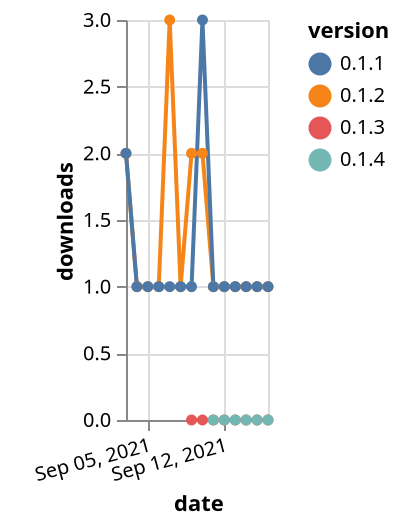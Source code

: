 {"$schema": "https://vega.github.io/schema/vega-lite/v5.json", "description": "A simple bar chart with embedded data.", "data": {"values": [{"date": "2021-09-09", "total": 10, "delta": 0, "version": "0.1.3"}, {"date": "2021-09-10", "total": 14, "delta": 0, "version": "0.1.3"}, {"date": "2021-09-11", "total": 15, "delta": 0, "version": "0.1.3"}, {"date": "2021-09-12", "total": 17, "delta": 0, "version": "0.1.3"}, {"date": "2021-09-13", "total": 19, "delta": 0, "version": "0.1.3"}, {"date": "2021-09-14", "total": 20, "delta": 0, "version": "0.1.3"}, {"date": "2021-09-15", "total": 21, "delta": 0, "version": "0.1.3"}, {"date": "2021-09-16", "total": 22, "delta": 0, "version": "0.1.3"}, {"date": "2021-09-03", "total": 91, "delta": 2, "version": "0.1.2"}, {"date": "2021-09-04", "total": 92, "delta": 1, "version": "0.1.2"}, {"date": "2021-09-05", "total": 93, "delta": 1, "version": "0.1.2"}, {"date": "2021-09-06", "total": 94, "delta": 1, "version": "0.1.2"}, {"date": "2021-09-07", "total": 97, "delta": 3, "version": "0.1.2"}, {"date": "2021-09-08", "total": 98, "delta": 1, "version": "0.1.2"}, {"date": "2021-09-09", "total": 100, "delta": 2, "version": "0.1.2"}, {"date": "2021-09-10", "total": 102, "delta": 2, "version": "0.1.2"}, {"date": "2021-09-11", "total": 103, "delta": 1, "version": "0.1.2"}, {"date": "2021-09-12", "total": 104, "delta": 1, "version": "0.1.2"}, {"date": "2021-09-13", "total": 105, "delta": 1, "version": "0.1.2"}, {"date": "2021-09-14", "total": 106, "delta": 1, "version": "0.1.2"}, {"date": "2021-09-15", "total": 107, "delta": 1, "version": "0.1.2"}, {"date": "2021-09-16", "total": 108, "delta": 1, "version": "0.1.2"}, {"date": "2021-09-11", "total": 9, "delta": 0, "version": "0.1.4"}, {"date": "2021-09-12", "total": 15, "delta": 0, "version": "0.1.4"}, {"date": "2021-09-13", "total": 18, "delta": 0, "version": "0.1.4"}, {"date": "2021-09-14", "total": 25, "delta": 0, "version": "0.1.4"}, {"date": "2021-09-15", "total": 27, "delta": 0, "version": "0.1.4"}, {"date": "2021-09-16", "total": 29, "delta": 0, "version": "0.1.4"}, {"date": "2021-09-03", "total": 177, "delta": 2, "version": "0.1.1"}, {"date": "2021-09-04", "total": 178, "delta": 1, "version": "0.1.1"}, {"date": "2021-09-05", "total": 179, "delta": 1, "version": "0.1.1"}, {"date": "2021-09-06", "total": 180, "delta": 1, "version": "0.1.1"}, {"date": "2021-09-07", "total": 181, "delta": 1, "version": "0.1.1"}, {"date": "2021-09-08", "total": 182, "delta": 1, "version": "0.1.1"}, {"date": "2021-09-09", "total": 183, "delta": 1, "version": "0.1.1"}, {"date": "2021-09-10", "total": 186, "delta": 3, "version": "0.1.1"}, {"date": "2021-09-11", "total": 187, "delta": 1, "version": "0.1.1"}, {"date": "2021-09-12", "total": 188, "delta": 1, "version": "0.1.1"}, {"date": "2021-09-13", "total": 189, "delta": 1, "version": "0.1.1"}, {"date": "2021-09-14", "total": 190, "delta": 1, "version": "0.1.1"}, {"date": "2021-09-15", "total": 191, "delta": 1, "version": "0.1.1"}, {"date": "2021-09-16", "total": 192, "delta": 1, "version": "0.1.1"}]}, "width": "container", "mark": {"type": "line", "point": {"filled": true}}, "encoding": {"x": {"field": "date", "type": "temporal", "timeUnit": "yearmonthdate", "title": "date", "axis": {"labelAngle": -15}}, "y": {"field": "delta", "type": "quantitative", "title": "downloads"}, "color": {"field": "version", "type": "nominal"}, "tooltip": {"field": "delta"}}}